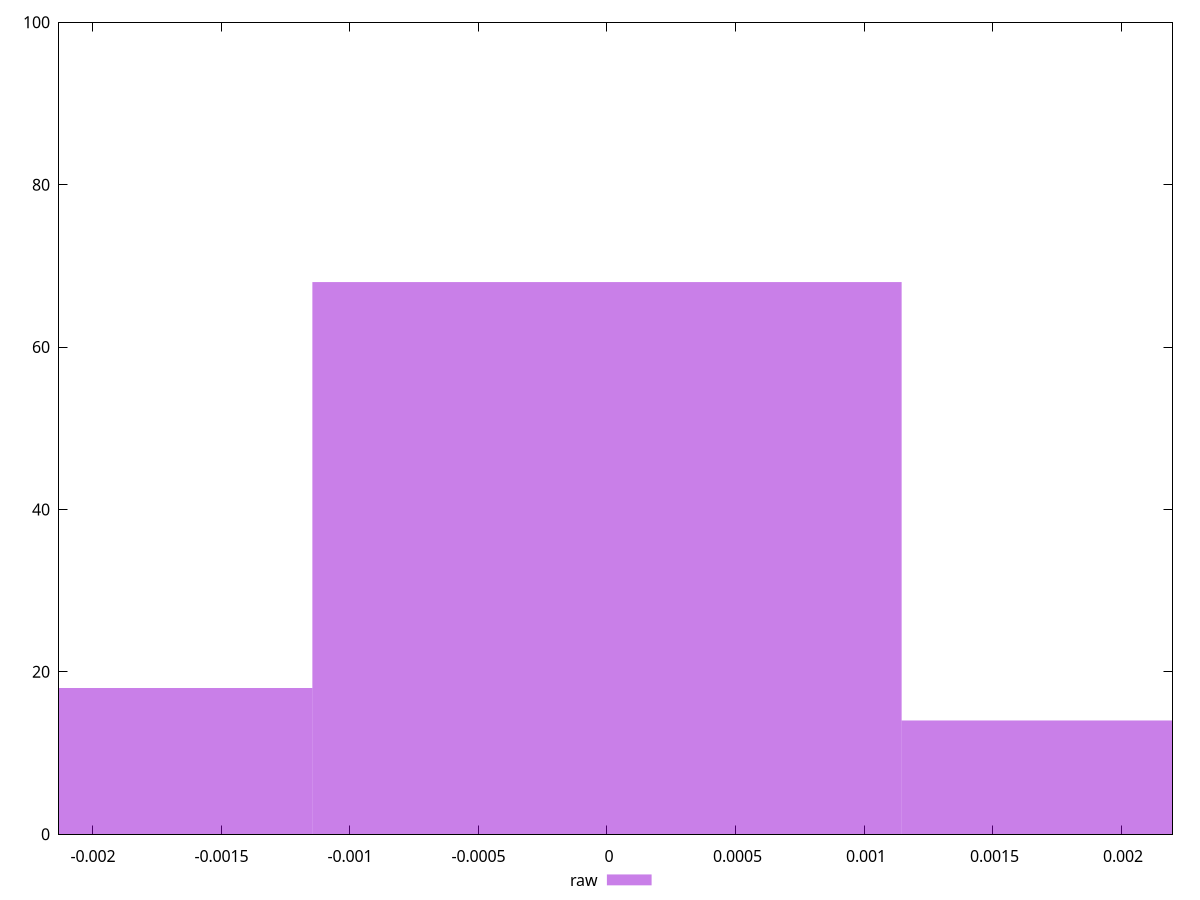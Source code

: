reset

$raw <<EOF
0 68
0.0022923927049997082 14
-0.0022923927049997082 18
EOF

set key outside below
set boxwidth 0.0022923927049997082
set xrange [-0.0021318674907981664:0.00219991416214869]
set yrange [0:100]
set trange [0:100]
set style fill transparent solid 0.5 noborder
set terminal svg size 640, 490 enhanced background rgb 'white'
set output "report_00015_2021-02-09T16-11-33.973Z/meta/pScore-difference/samples/pages+cached/raw/histogram.svg"

plot $raw title "raw" with boxes

reset
